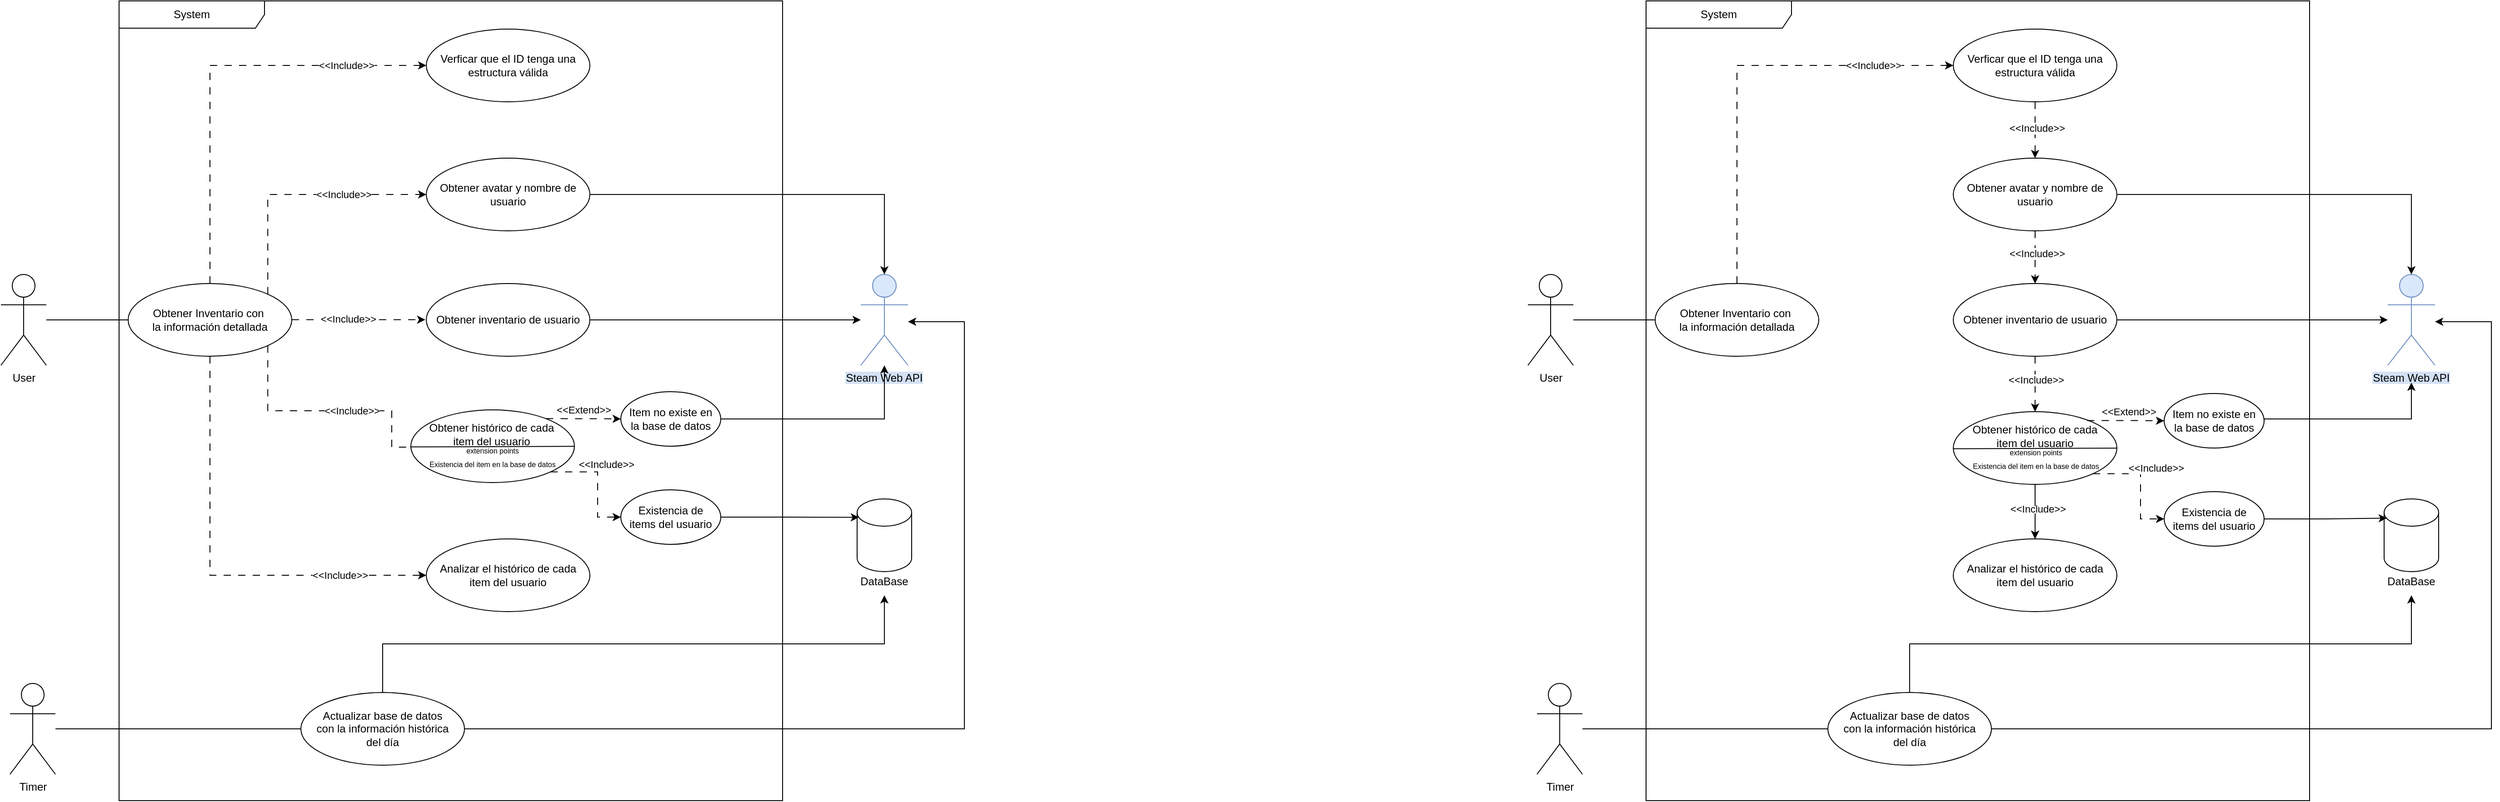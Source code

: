 <mxfile version="23.0.2" type="device">
  <diagram name="Página-1" id="O4SzbeYqF_dsidnGeP0h">
    <mxGraphModel dx="4097" dy="2411" grid="1" gridSize="10" guides="1" tooltips="1" connect="1" arrows="1" fold="1" page="1" pageScale="1" pageWidth="3300" pageHeight="4681" math="0" shadow="0">
      <root>
        <mxCell id="0" />
        <mxCell id="1" parent="0" />
        <mxCell id="Tuf3w9KI-8NGBiQlnfSO-70" style="edgeStyle=orthogonalEdgeStyle;rounded=0;orthogonalLoop=1;jettySize=auto;html=1;endArrow=none;endFill=0;" parent="1" source="Tuf3w9KI-8NGBiQlnfSO-1" target="Tuf3w9KI-8NGBiQlnfSO-4" edge="1">
          <mxGeometry relative="1" as="geometry" />
        </mxCell>
        <mxCell id="Tuf3w9KI-8NGBiQlnfSO-1" value="User" style="shape=umlActor;verticalLabelPosition=bottom;verticalAlign=top;html=1;outlineConnect=0;" parent="1" vertex="1">
          <mxGeometry x="70" y="381" width="50" height="100" as="geometry" />
        </mxCell>
        <mxCell id="Tuf3w9KI-8NGBiQlnfSO-29" value="&amp;lt;&amp;lt;Include&amp;gt;&amp;gt;" style="edgeStyle=orthogonalEdgeStyle;rounded=0;orthogonalLoop=1;jettySize=auto;html=1;exitX=1;exitY=0;exitDx=0;exitDy=0;entryX=0;entryY=0.5;entryDx=0;entryDy=0;dashed=1;dashPattern=8 8;" parent="1" source="Tuf3w9KI-8NGBiQlnfSO-4" target="Tuf3w9KI-8NGBiQlnfSO-15" edge="1">
          <mxGeometry x="0.358" relative="1" as="geometry">
            <Array as="points">
              <mxPoint x="364" y="293" />
            </Array>
            <mxPoint as="offset" />
          </mxGeometry>
        </mxCell>
        <mxCell id="Tuf3w9KI-8NGBiQlnfSO-31" style="edgeStyle=orthogonalEdgeStyle;rounded=0;orthogonalLoop=1;jettySize=auto;html=1;exitX=1;exitY=1;exitDx=0;exitDy=0;entryX=0;entryY=0.5;entryDx=0;entryDy=0;dashed=1;dashPattern=8 8;" parent="1" source="Tuf3w9KI-8NGBiQlnfSO-4" edge="1">
          <mxGeometry relative="1" as="geometry">
            <Array as="points">
              <mxPoint x="364" y="531" />
              <mxPoint x="500" y="531" />
              <mxPoint x="500" y="571" />
            </Array>
            <mxPoint x="538" y="571" as="targetPoint" />
          </mxGeometry>
        </mxCell>
        <mxCell id="Tuf3w9KI-8NGBiQlnfSO-32" value="&amp;lt;&amp;lt;Include&amp;gt;&amp;gt;" style="edgeLabel;html=1;align=center;verticalAlign=middle;resizable=0;points=[];" parent="Tuf3w9KI-8NGBiQlnfSO-31" vertex="1" connectable="0">
          <mxGeometry x="-0.129" y="-2" relative="1" as="geometry">
            <mxPoint x="39" y="-2" as="offset" />
          </mxGeometry>
        </mxCell>
        <mxCell id="Tuf3w9KI-8NGBiQlnfSO-47" style="edgeStyle=orthogonalEdgeStyle;rounded=0;orthogonalLoop=1;jettySize=auto;html=1;exitX=0.5;exitY=1;exitDx=0;exitDy=0;entryX=0;entryY=0.5;entryDx=0;entryDy=0;dashed=1;dashPattern=8 8;" parent="1" source="Tuf3w9KI-8NGBiQlnfSO-4" target="Tuf3w9KI-8NGBiQlnfSO-46" edge="1">
          <mxGeometry relative="1" as="geometry" />
        </mxCell>
        <mxCell id="Tuf3w9KI-8NGBiQlnfSO-48" value="&amp;lt;&amp;lt;Include&amp;gt;&amp;gt;" style="edgeLabel;html=1;align=center;verticalAlign=middle;resizable=0;points=[];" parent="Tuf3w9KI-8NGBiQlnfSO-47" vertex="1" connectable="0">
          <mxGeometry x="0.455" y="-4" relative="1" as="geometry">
            <mxPoint x="35" y="-4" as="offset" />
          </mxGeometry>
        </mxCell>
        <mxCell id="Tuf3w9KI-8NGBiQlnfSO-71" style="edgeStyle=orthogonalEdgeStyle;rounded=0;orthogonalLoop=1;jettySize=auto;html=1;exitX=0.5;exitY=0;exitDx=0;exitDy=0;entryX=0;entryY=0.5;entryDx=0;entryDy=0;dashed=1;dashPattern=8 8;" parent="1" source="Tuf3w9KI-8NGBiQlnfSO-4" target="Tuf3w9KI-8NGBiQlnfSO-69" edge="1">
          <mxGeometry relative="1" as="geometry" />
        </mxCell>
        <mxCell id="Tuf3w9KI-8NGBiQlnfSO-72" value="&amp;lt;&amp;lt;Include&amp;gt;&amp;gt;" style="edgeLabel;html=1;align=center;verticalAlign=middle;resizable=0;points=[];" parent="Tuf3w9KI-8NGBiQlnfSO-71" vertex="1" connectable="0">
          <mxGeometry x="0.425" y="-1" relative="1" as="geometry">
            <mxPoint x="49" y="-1" as="offset" />
          </mxGeometry>
        </mxCell>
        <mxCell id="Tuf3w9KI-8NGBiQlnfSO-4" value="Obtener Inventario con&amp;nbsp;&lt;br&gt;la información detallada" style="ellipse;whiteSpace=wrap;html=1;" parent="1" vertex="1">
          <mxGeometry x="210" y="391" width="180" height="80" as="geometry" />
        </mxCell>
        <mxCell id="Tuf3w9KI-8NGBiQlnfSO-36" value="" style="edgeStyle=orthogonalEdgeStyle;rounded=0;orthogonalLoop=1;jettySize=auto;html=1;exitX=1;exitY=0.5;exitDx=0;exitDy=0;endArrow=classic;endFill=1;" parent="1" source="Tuf3w9KI-8NGBiQlnfSO-15" target="Tuf3w9KI-8NGBiQlnfSO-20" edge="1">
          <mxGeometry x="-0.299" relative="1" as="geometry">
            <mxPoint as="offset" />
          </mxGeometry>
        </mxCell>
        <mxCell id="Tuf3w9KI-8NGBiQlnfSO-15" value="Obtener avatar y nombre de usuario" style="ellipse;whiteSpace=wrap;align=center;html=1;" parent="1" vertex="1">
          <mxGeometry x="538" y="253" width="180" height="80" as="geometry" />
        </mxCell>
        <mxCell id="Tuf3w9KI-8NGBiQlnfSO-19" value="" style="shape=cylinder3;whiteSpace=wrap;html=1;boundedLbl=1;backgroundOutline=1;size=15;" parent="1" vertex="1">
          <mxGeometry x="1012" y="628" width="60" height="80" as="geometry" />
        </mxCell>
        <mxCell id="Tuf3w9KI-8NGBiQlnfSO-59" style="edgeStyle=orthogonalEdgeStyle;rounded=0;orthogonalLoop=1;jettySize=auto;html=1;exitX=1;exitY=0.5;exitDx=0;exitDy=0;endArrow=classic;endFill=1;" parent="1" source="Tuf3w9KI-8NGBiQlnfSO-50" target="Tuf3w9KI-8NGBiQlnfSO-20" edge="1">
          <mxGeometry relative="1" as="geometry">
            <Array as="points">
              <mxPoint x="1130" y="881" />
              <mxPoint x="1130" y="433" />
            </Array>
          </mxGeometry>
        </mxCell>
        <mxCell id="Tuf3w9KI-8NGBiQlnfSO-20" value="Steam Web API" style="shape=umlActor;verticalLabelPosition=bottom;verticalAlign=top;outlineConnect=0;fillColor=#dae8fc;strokeColor=#6c8ebf;shadow=0;labelBackgroundColor=#D4E1F5;labelBorderColor=none;" parent="1" vertex="1">
          <mxGeometry x="1016" y="381" width="52" height="100" as="geometry" />
        </mxCell>
        <mxCell id="Tuf3w9KI-8NGBiQlnfSO-40" style="edgeStyle=orthogonalEdgeStyle;rounded=0;orthogonalLoop=1;jettySize=auto;html=1;endArrow=classic;endFill=1;" parent="1" source="Tuf3w9KI-8NGBiQlnfSO-21" target="Tuf3w9KI-8NGBiQlnfSO-20" edge="1">
          <mxGeometry relative="1" as="geometry" />
        </mxCell>
        <mxCell id="Tuf3w9KI-8NGBiQlnfSO-21" value="Obtener inventario de usuario" style="ellipse;whiteSpace=wrap;align=center;html=1;" parent="1" vertex="1">
          <mxGeometry x="538" y="391" width="180" height="80" as="geometry" />
        </mxCell>
        <mxCell id="Tuf3w9KI-8NGBiQlnfSO-25" value="DataBase" style="text;html=1;strokeColor=none;fillColor=none;align=center;verticalAlign=middle;whiteSpace=wrap;rounded=0;" parent="1" vertex="1">
          <mxGeometry x="1012" y="704" width="60" height="30" as="geometry" />
        </mxCell>
        <mxCell id="Tuf3w9KI-8NGBiQlnfSO-30" value="&amp;lt;&amp;lt;Include&amp;gt;&amp;gt;" style="edgeStyle=orthogonalEdgeStyle;rounded=0;orthogonalLoop=1;jettySize=auto;html=1;entryX=0.016;entryY=0.344;entryDx=0;entryDy=0;entryPerimeter=0;dashed=1;dashPattern=8 8;" parent="1" edge="1">
          <mxGeometry x="-0.154" y="1" relative="1" as="geometry">
            <mxPoint x="390.004" y="430.78" as="sourcePoint" />
            <mxPoint x="536.89" y="430.78" as="targetPoint" />
            <mxPoint as="offset" />
          </mxGeometry>
        </mxCell>
        <mxCell id="Tuf3w9KI-8NGBiQlnfSO-46" value="Analizar el histórico de cada &lt;br&gt;item del usuario" style="ellipse;align=center;whiteSpace=wrap;html=1;" parent="1" vertex="1">
          <mxGeometry x="538" y="672" width="180" height="80" as="geometry" />
        </mxCell>
        <mxCell id="Tuf3w9KI-8NGBiQlnfSO-52" style="rounded=0;orthogonalLoop=1;jettySize=auto;html=1;entryX=0;entryY=0.5;entryDx=0;entryDy=0;edgeStyle=orthogonalEdgeStyle;endArrow=none;endFill=0;" parent="1" source="Tuf3w9KI-8NGBiQlnfSO-49" target="Tuf3w9KI-8NGBiQlnfSO-50" edge="1">
          <mxGeometry relative="1" as="geometry" />
        </mxCell>
        <mxCell id="Tuf3w9KI-8NGBiQlnfSO-49" value="Timer" style="shape=umlActor;verticalLabelPosition=bottom;verticalAlign=top;html=1;outlineConnect=0;" parent="1" vertex="1">
          <mxGeometry x="80" y="831" width="50" height="100" as="geometry" />
        </mxCell>
        <mxCell id="Tuf3w9KI-8NGBiQlnfSO-73" style="edgeStyle=orthogonalEdgeStyle;rounded=0;orthogonalLoop=1;jettySize=auto;html=1;exitX=0.5;exitY=0;exitDx=0;exitDy=0;entryX=0.5;entryY=1;entryDx=0;entryDy=0;endArrow=classic;endFill=1;" parent="1" source="Tuf3w9KI-8NGBiQlnfSO-50" target="Tuf3w9KI-8NGBiQlnfSO-25" edge="1">
          <mxGeometry relative="1" as="geometry" />
        </mxCell>
        <mxCell id="Tuf3w9KI-8NGBiQlnfSO-69" value="Verficar que el ID tenga una estructura válida" style="ellipse;whiteSpace=wrap;align=center;html=1;" parent="1" vertex="1">
          <mxGeometry x="538" y="111" width="180" height="80" as="geometry" />
        </mxCell>
        <mxCell id="Tuf3w9KI-8NGBiQlnfSO-74" value="System" style="shape=umlFrame;whiteSpace=wrap;html=1;pointerEvents=0;recursiveResize=0;container=1;collapsible=0;width=160;" parent="1" vertex="1">
          <mxGeometry x="200" y="80" width="730" height="880" as="geometry" />
        </mxCell>
        <mxCell id="Tuf3w9KI-8NGBiQlnfSO-50" value="Actualizar base de datos &lt;br&gt;con la información histórica &lt;br&gt;del día" style="ellipse;align=center;whiteSpace=wrap;html=1;" parent="Tuf3w9KI-8NGBiQlnfSO-74" vertex="1">
          <mxGeometry x="200" y="761" width="180" height="80" as="geometry" />
        </mxCell>
        <mxCell id="FI-Qps5kKFSWfcYzK0gY-32" value="" style="ellipse;whiteSpace=wrap;align=center;html=1;" parent="Tuf3w9KI-8NGBiQlnfSO-74" vertex="1">
          <mxGeometry x="321" y="450" width="180" height="80" as="geometry" />
        </mxCell>
        <mxCell id="FI-Qps5kKFSWfcYzK0gY-33" value="Item no existe en &lt;br&gt;la base de datos" style="ellipse;whiteSpace=wrap;html=1;" parent="Tuf3w9KI-8NGBiQlnfSO-74" vertex="1">
          <mxGeometry x="552" y="430" width="110" height="60" as="geometry" />
        </mxCell>
        <mxCell id="FI-Qps5kKFSWfcYzK0gY-34" value="Existencia de&lt;br&gt;items del usuario" style="ellipse;whiteSpace=wrap;html=1;" parent="Tuf3w9KI-8NGBiQlnfSO-74" vertex="1">
          <mxGeometry x="552" y="538" width="110" height="60" as="geometry" />
        </mxCell>
        <mxCell id="FI-Qps5kKFSWfcYzK0gY-28" style="edgeStyle=orthogonalEdgeStyle;rounded=0;orthogonalLoop=1;jettySize=auto;html=1;exitX=1;exitY=1;exitDx=0;exitDy=0;entryX=0;entryY=0.5;entryDx=0;entryDy=0;dashed=1;dashPattern=8 8;" parent="Tuf3w9KI-8NGBiQlnfSO-74" source="FI-Qps5kKFSWfcYzK0gY-32" target="FI-Qps5kKFSWfcYzK0gY-34" edge="1">
          <mxGeometry relative="1" as="geometry" />
        </mxCell>
        <mxCell id="FI-Qps5kKFSWfcYzK0gY-29" value="&amp;lt;&amp;lt;Include&amp;gt;&amp;gt;" style="edgeLabel;html=1;align=center;verticalAlign=middle;resizable=0;points=[];" parent="FI-Qps5kKFSWfcYzK0gY-28" vertex="1" connectable="0">
          <mxGeometry x="-0.298" y="-3" relative="1" as="geometry">
            <mxPoint x="17" y="-12" as="offset" />
          </mxGeometry>
        </mxCell>
        <mxCell id="FI-Qps5kKFSWfcYzK0gY-35" value="&lt;font style=&quot;font-size: 8px;&quot;&gt;extension points&lt;br&gt;Existencia del item en la base de datos&lt;/font&gt;" style="text;html=1;strokeColor=none;fillColor=none;align=center;verticalAlign=middle;whiteSpace=wrap;rounded=0;" parent="Tuf3w9KI-8NGBiQlnfSO-74" vertex="1">
          <mxGeometry x="334" y="489" width="154" height="24" as="geometry" />
        </mxCell>
        <mxCell id="FI-Qps5kKFSWfcYzK0gY-36" value="" style="endArrow=none;html=1;rounded=0;exitX=0.002;exitY=0.522;exitDx=0;exitDy=0;exitPerimeter=0;entryX=1.001;entryY=0.502;entryDx=0;entryDy=0;entryPerimeter=0;" parent="Tuf3w9KI-8NGBiQlnfSO-74" target="FI-Qps5kKFSWfcYzK0gY-32" edge="1">
          <mxGeometry width="50" height="50" relative="1" as="geometry">
            <mxPoint x="320.36" y="490.76" as="sourcePoint" />
            <mxPoint x="500.54" y="490.44" as="targetPoint" />
          </mxGeometry>
        </mxCell>
        <mxCell id="FI-Qps5kKFSWfcYzK0gY-37" value="Obtener histórico de cada item del usuario" style="text;html=1;strokeColor=none;fillColor=none;align=center;verticalAlign=middle;whiteSpace=wrap;rounded=0;" parent="Tuf3w9KI-8NGBiQlnfSO-74" vertex="1">
          <mxGeometry x="340" y="462" width="140" height="30" as="geometry" />
        </mxCell>
        <mxCell id="FI-Qps5kKFSWfcYzK0gY-44" style="edgeStyle=orthogonalEdgeStyle;rounded=0;orthogonalLoop=1;jettySize=auto;html=1;exitX=0.826;exitY=0.121;exitDx=0;exitDy=0;entryX=0;entryY=0.5;entryDx=0;entryDy=0;exitPerimeter=0;dashed=1;dashPattern=8 8;" parent="Tuf3w9KI-8NGBiQlnfSO-74" source="FI-Qps5kKFSWfcYzK0gY-32" target="FI-Qps5kKFSWfcYzK0gY-33" edge="1">
          <mxGeometry relative="1" as="geometry" />
        </mxCell>
        <mxCell id="FI-Qps5kKFSWfcYzK0gY-47" value="&amp;lt;&amp;lt;Extend&amp;gt;&amp;gt;" style="edgeLabel;html=1;align=center;verticalAlign=middle;resizable=0;points=[];" parent="FI-Qps5kKFSWfcYzK0gY-44" vertex="1" connectable="0">
          <mxGeometry x="0.455" y="2" relative="1" as="geometry">
            <mxPoint x="-19" y="-8" as="offset" />
          </mxGeometry>
        </mxCell>
        <mxCell id="Tuf3w9KI-8NGBiQlnfSO-83" style="edgeStyle=orthogonalEdgeStyle;rounded=0;orthogonalLoop=1;jettySize=auto;html=1;endArrow=none;endFill=0;" parent="1" source="Tuf3w9KI-8NGBiQlnfSO-84" target="Tuf3w9KI-8NGBiQlnfSO-92" edge="1">
          <mxGeometry relative="1" as="geometry" />
        </mxCell>
        <mxCell id="Tuf3w9KI-8NGBiQlnfSO-84" value="User" style="shape=umlActor;verticalLabelPosition=bottom;verticalAlign=top;html=1;outlineConnect=0;" parent="1" vertex="1">
          <mxGeometry x="1750" y="381" width="50" height="100" as="geometry" />
        </mxCell>
        <mxCell id="Tuf3w9KI-8NGBiQlnfSO-90" style="edgeStyle=orthogonalEdgeStyle;rounded=0;orthogonalLoop=1;jettySize=auto;html=1;exitX=0.5;exitY=0;exitDx=0;exitDy=0;entryX=0;entryY=0.5;entryDx=0;entryDy=0;dashed=1;dashPattern=8 8;" parent="1" source="Tuf3w9KI-8NGBiQlnfSO-92" target="Tuf3w9KI-8NGBiQlnfSO-109" edge="1">
          <mxGeometry relative="1" as="geometry" />
        </mxCell>
        <mxCell id="Tuf3w9KI-8NGBiQlnfSO-91" value="&amp;lt;&amp;lt;Include&amp;gt;&amp;gt;" style="edgeLabel;html=1;align=center;verticalAlign=middle;resizable=0;points=[];" parent="Tuf3w9KI-8NGBiQlnfSO-90" vertex="1" connectable="0">
          <mxGeometry x="0.425" y="-1" relative="1" as="geometry">
            <mxPoint x="49" y="-1" as="offset" />
          </mxGeometry>
        </mxCell>
        <mxCell id="Tuf3w9KI-8NGBiQlnfSO-92" value="Obtener Inventario con&amp;nbsp;&lt;br&gt;la información detallada" style="ellipse;whiteSpace=wrap;html=1;" parent="1" vertex="1">
          <mxGeometry x="1890" y="391" width="180" height="80" as="geometry" />
        </mxCell>
        <mxCell id="Tuf3w9KI-8NGBiQlnfSO-93" value="" style="edgeStyle=orthogonalEdgeStyle;rounded=0;orthogonalLoop=1;jettySize=auto;html=1;exitX=1;exitY=0.5;exitDx=0;exitDy=0;endArrow=classic;endFill=1;" parent="1" source="Tuf3w9KI-8NGBiQlnfSO-94" target="Tuf3w9KI-8NGBiQlnfSO-98" edge="1">
          <mxGeometry x="-0.299" relative="1" as="geometry">
            <mxPoint as="offset" />
          </mxGeometry>
        </mxCell>
        <mxCell id="Tuf3w9KI-8NGBiQlnfSO-116" style="edgeStyle=orthogonalEdgeStyle;rounded=0;orthogonalLoop=1;jettySize=auto;html=1;exitX=0.5;exitY=1;exitDx=0;exitDy=0;dashed=1;dashPattern=8 8;" parent="1" source="Tuf3w9KI-8NGBiQlnfSO-94" target="Tuf3w9KI-8NGBiQlnfSO-100" edge="1">
          <mxGeometry relative="1" as="geometry" />
        </mxCell>
        <mxCell id="Tuf3w9KI-8NGBiQlnfSO-120" value="&amp;lt;&amp;lt;Include&amp;gt;&amp;gt;" style="edgeLabel;html=1;align=center;verticalAlign=middle;resizable=0;points=[];" parent="Tuf3w9KI-8NGBiQlnfSO-116" vertex="1" connectable="0">
          <mxGeometry x="-0.201" y="-2" relative="1" as="geometry">
            <mxPoint x="4" y="2" as="offset" />
          </mxGeometry>
        </mxCell>
        <mxCell id="Tuf3w9KI-8NGBiQlnfSO-94" value="Obtener avatar y nombre de usuario" style="ellipse;whiteSpace=wrap;align=center;html=1;" parent="1" vertex="1">
          <mxGeometry x="2218" y="253" width="180" height="80" as="geometry" />
        </mxCell>
        <mxCell id="Tuf3w9KI-8NGBiQlnfSO-95" value="" style="shape=cylinder3;whiteSpace=wrap;html=1;boundedLbl=1;backgroundOutline=1;size=15;" parent="1" vertex="1">
          <mxGeometry x="2692" y="628" width="60" height="80" as="geometry" />
        </mxCell>
        <mxCell id="Tuf3w9KI-8NGBiQlnfSO-96" style="edgeStyle=orthogonalEdgeStyle;rounded=0;orthogonalLoop=1;jettySize=auto;html=1;exitX=1;exitY=0.5;exitDx=0;exitDy=0;endArrow=classic;endFill=1;" parent="1" source="Tuf3w9KI-8NGBiQlnfSO-111" target="Tuf3w9KI-8NGBiQlnfSO-98" edge="1">
          <mxGeometry relative="1" as="geometry">
            <Array as="points">
              <mxPoint x="2810" y="881" />
              <mxPoint x="2810" y="433" />
            </Array>
          </mxGeometry>
        </mxCell>
        <mxCell id="Tuf3w9KI-8NGBiQlnfSO-98" value="Steam Web API" style="shape=umlActor;verticalLabelPosition=bottom;verticalAlign=top;outlineConnect=0;fillColor=#dae8fc;strokeColor=#6c8ebf;shadow=0;labelBackgroundColor=#D4E1F5;labelBorderColor=none;" parent="1" vertex="1">
          <mxGeometry x="2696" y="381" width="52" height="100" as="geometry" />
        </mxCell>
        <mxCell id="Tuf3w9KI-8NGBiQlnfSO-99" style="edgeStyle=orthogonalEdgeStyle;rounded=0;orthogonalLoop=1;jettySize=auto;html=1;endArrow=classic;endFill=1;" parent="1" source="Tuf3w9KI-8NGBiQlnfSO-100" target="Tuf3w9KI-8NGBiQlnfSO-98" edge="1">
          <mxGeometry relative="1" as="geometry" />
        </mxCell>
        <mxCell id="Tuf3w9KI-8NGBiQlnfSO-117" style="edgeStyle=orthogonalEdgeStyle;rounded=0;orthogonalLoop=1;jettySize=auto;html=1;exitX=0.5;exitY=1;exitDx=0;exitDy=0;dashed=1;dashPattern=8 8;" parent="1" source="Tuf3w9KI-8NGBiQlnfSO-100" target="Tuf3w9KI-8NGBiQlnfSO-102" edge="1">
          <mxGeometry relative="1" as="geometry" />
        </mxCell>
        <mxCell id="Tuf3w9KI-8NGBiQlnfSO-121" value="&amp;lt;&amp;lt;Include&amp;gt;&amp;gt;" style="edgeLabel;html=1;align=center;verticalAlign=middle;resizable=0;points=[];" parent="Tuf3w9KI-8NGBiQlnfSO-117" vertex="1" connectable="0">
          <mxGeometry x="-0.411" relative="1" as="geometry">
            <mxPoint x="1" y="8" as="offset" />
          </mxGeometry>
        </mxCell>
        <mxCell id="Tuf3w9KI-8NGBiQlnfSO-100" value="Obtener inventario de usuario" style="ellipse;whiteSpace=wrap;align=center;html=1;" parent="1" vertex="1">
          <mxGeometry x="2218" y="391" width="180" height="80" as="geometry" />
        </mxCell>
        <mxCell id="Tuf3w9KI-8NGBiQlnfSO-118" style="edgeStyle=orthogonalEdgeStyle;rounded=0;orthogonalLoop=1;jettySize=auto;html=1;exitX=0.5;exitY=1;exitDx=0;exitDy=0;" parent="1" source="Tuf3w9KI-8NGBiQlnfSO-102" target="Tuf3w9KI-8NGBiQlnfSO-105" edge="1">
          <mxGeometry relative="1" as="geometry" />
        </mxCell>
        <mxCell id="Tuf3w9KI-8NGBiQlnfSO-122" value="&amp;lt;&amp;lt;Include&amp;gt;&amp;gt;" style="edgeLabel;html=1;align=center;verticalAlign=middle;resizable=0;points=[];" parent="Tuf3w9KI-8NGBiQlnfSO-118" vertex="1" connectable="0">
          <mxGeometry x="-0.12" y="3" relative="1" as="geometry">
            <mxPoint as="offset" />
          </mxGeometry>
        </mxCell>
        <mxCell id="Tuf3w9KI-8NGBiQlnfSO-123" value="" style="edgeStyle=orthogonalEdgeStyle;rounded=0;orthogonalLoop=1;jettySize=auto;html=1;dashed=1;dashPattern=8 8;" parent="1" source="Tuf3w9KI-8NGBiQlnfSO-102" target="Tuf3w9KI-8NGBiQlnfSO-105" edge="1">
          <mxGeometry relative="1" as="geometry" />
        </mxCell>
        <mxCell id="FI-Qps5kKFSWfcYzK0gY-17" style="edgeStyle=orthogonalEdgeStyle;rounded=0;orthogonalLoop=1;jettySize=auto;html=1;exitX=1;exitY=1;exitDx=0;exitDy=0;entryX=0;entryY=0.5;entryDx=0;entryDy=0;dashed=1;dashPattern=8 8;" parent="1" source="Tuf3w9KI-8NGBiQlnfSO-102" target="FI-Qps5kKFSWfcYzK0gY-3" edge="1">
          <mxGeometry relative="1" as="geometry" />
        </mxCell>
        <mxCell id="FI-Qps5kKFSWfcYzK0gY-21" value="&amp;lt;&amp;lt;Include&amp;gt;&amp;gt;" style="edgeLabel;html=1;align=center;verticalAlign=middle;resizable=0;points=[];" parent="FI-Qps5kKFSWfcYzK0gY-17" vertex="1" connectable="0">
          <mxGeometry x="-0.298" y="-3" relative="1" as="geometry">
            <mxPoint x="24" y="-10" as="offset" />
          </mxGeometry>
        </mxCell>
        <mxCell id="Tuf3w9KI-8NGBiQlnfSO-102" value="" style="ellipse;whiteSpace=wrap;align=center;html=1;" parent="1" vertex="1">
          <mxGeometry x="2218" y="532" width="180" height="80" as="geometry" />
        </mxCell>
        <mxCell id="Tuf3w9KI-8NGBiQlnfSO-103" value="DataBase" style="text;html=1;strokeColor=none;fillColor=none;align=center;verticalAlign=middle;whiteSpace=wrap;rounded=0;" parent="1" vertex="1">
          <mxGeometry x="2692" y="704" width="60" height="30" as="geometry" />
        </mxCell>
        <mxCell id="Tuf3w9KI-8NGBiQlnfSO-105" value="Analizar el histórico de cada &lt;br&gt;item del usuario" style="ellipse;align=center;whiteSpace=wrap;html=1;" parent="1" vertex="1">
          <mxGeometry x="2218" y="672" width="180" height="80" as="geometry" />
        </mxCell>
        <mxCell id="Tuf3w9KI-8NGBiQlnfSO-106" style="rounded=0;orthogonalLoop=1;jettySize=auto;html=1;entryX=0;entryY=0.5;entryDx=0;entryDy=0;edgeStyle=orthogonalEdgeStyle;endArrow=none;endFill=0;" parent="1" source="Tuf3w9KI-8NGBiQlnfSO-107" target="Tuf3w9KI-8NGBiQlnfSO-111" edge="1">
          <mxGeometry relative="1" as="geometry" />
        </mxCell>
        <mxCell id="Tuf3w9KI-8NGBiQlnfSO-107" value="Timer" style="shape=umlActor;verticalLabelPosition=bottom;verticalAlign=top;html=1;outlineConnect=0;" parent="1" vertex="1">
          <mxGeometry x="1760" y="831" width="50" height="100" as="geometry" />
        </mxCell>
        <mxCell id="Tuf3w9KI-8NGBiQlnfSO-108" style="edgeStyle=orthogonalEdgeStyle;rounded=0;orthogonalLoop=1;jettySize=auto;html=1;exitX=0.5;exitY=0;exitDx=0;exitDy=0;entryX=0.5;entryY=1;entryDx=0;entryDy=0;endArrow=classic;endFill=1;" parent="1" source="Tuf3w9KI-8NGBiQlnfSO-111" target="Tuf3w9KI-8NGBiQlnfSO-103" edge="1">
          <mxGeometry relative="1" as="geometry" />
        </mxCell>
        <mxCell id="Tuf3w9KI-8NGBiQlnfSO-115" style="edgeStyle=orthogonalEdgeStyle;rounded=0;orthogonalLoop=1;jettySize=auto;html=1;exitX=0.5;exitY=1;exitDx=0;exitDy=0;dashed=1;dashPattern=8 8;" parent="1" source="Tuf3w9KI-8NGBiQlnfSO-109" target="Tuf3w9KI-8NGBiQlnfSO-94" edge="1">
          <mxGeometry relative="1" as="geometry" />
        </mxCell>
        <mxCell id="Tuf3w9KI-8NGBiQlnfSO-119" value="&amp;lt;&amp;lt;Include&amp;gt;&amp;gt;" style="edgeLabel;html=1;align=center;verticalAlign=middle;resizable=0;points=[];" parent="Tuf3w9KI-8NGBiQlnfSO-115" vertex="1" connectable="0">
          <mxGeometry x="-0.081" y="2" relative="1" as="geometry">
            <mxPoint as="offset" />
          </mxGeometry>
        </mxCell>
        <mxCell id="Tuf3w9KI-8NGBiQlnfSO-109" value="Verficar que el ID tenga una estructura válida" style="ellipse;whiteSpace=wrap;align=center;html=1;" parent="1" vertex="1">
          <mxGeometry x="2218" y="111" width="180" height="80" as="geometry" />
        </mxCell>
        <mxCell id="Tuf3w9KI-8NGBiQlnfSO-110" value="System" style="shape=umlFrame;whiteSpace=wrap;html=1;pointerEvents=0;recursiveResize=0;container=1;collapsible=0;width=160;" parent="1" vertex="1">
          <mxGeometry x="1880" y="80" width="730" height="880" as="geometry" />
        </mxCell>
        <mxCell id="Tuf3w9KI-8NGBiQlnfSO-111" value="Actualizar base de datos &lt;br&gt;con la información histórica &lt;br&gt;del día" style="ellipse;align=center;whiteSpace=wrap;html=1;" parent="Tuf3w9KI-8NGBiQlnfSO-110" vertex="1">
          <mxGeometry x="200" y="761" width="180" height="80" as="geometry" />
        </mxCell>
        <mxCell id="FI-Qps5kKFSWfcYzK0gY-2" value="Item no existe en &lt;br&gt;la base de datos" style="ellipse;whiteSpace=wrap;html=1;" parent="Tuf3w9KI-8NGBiQlnfSO-110" vertex="1">
          <mxGeometry x="570" y="432" width="110" height="60" as="geometry" />
        </mxCell>
        <mxCell id="FI-Qps5kKFSWfcYzK0gY-3" value="Existencia de&lt;br style=&quot;border-color: var(--border-color);&quot;&gt;items del usuario" style="ellipse;whiteSpace=wrap;html=1;" parent="Tuf3w9KI-8NGBiQlnfSO-110" vertex="1">
          <mxGeometry x="570" y="540" width="110" height="60" as="geometry" />
        </mxCell>
        <mxCell id="FI-Qps5kKFSWfcYzK0gY-11" value="&lt;font style=&quot;font-size: 8px;&quot;&gt;extension points&lt;br&gt;Existencia del item en la base de datos&lt;/font&gt;" style="text;html=1;strokeColor=none;fillColor=none;align=center;verticalAlign=middle;whiteSpace=wrap;rounded=0;" parent="Tuf3w9KI-8NGBiQlnfSO-110" vertex="1">
          <mxGeometry x="352" y="491" width="154" height="24" as="geometry" />
        </mxCell>
        <mxCell id="FI-Qps5kKFSWfcYzK0gY-5" style="edgeStyle=orthogonalEdgeStyle;rounded=0;orthogonalLoop=1;jettySize=auto;html=1;exitX=1;exitY=0.5;exitDx=0;exitDy=0;curved=0;jumpStyle=none;jumpSize=10;" parent="1" source="FI-Qps5kKFSWfcYzK0gY-2" edge="1">
          <mxGeometry relative="1" as="geometry">
            <mxPoint x="2722" y="500" as="targetPoint" />
            <Array as="points">
              <mxPoint x="2722" y="540" />
            </Array>
          </mxGeometry>
        </mxCell>
        <mxCell id="FI-Qps5kKFSWfcYzK0gY-6" style="edgeStyle=orthogonalEdgeStyle;rounded=0;orthogonalLoop=1;jettySize=auto;html=1;exitX=1;exitY=0.5;exitDx=0;exitDy=0;entryX=0.05;entryY=0.265;entryDx=0;entryDy=0;entryPerimeter=0;" parent="1" source="FI-Qps5kKFSWfcYzK0gY-3" target="Tuf3w9KI-8NGBiQlnfSO-95" edge="1">
          <mxGeometry relative="1" as="geometry" />
        </mxCell>
        <mxCell id="FI-Qps5kKFSWfcYzK0gY-7" value="" style="endArrow=none;html=1;rounded=0;exitX=0.002;exitY=0.522;exitDx=0;exitDy=0;exitPerimeter=0;entryX=1.001;entryY=0.502;entryDx=0;entryDy=0;entryPerimeter=0;" parent="1" target="Tuf3w9KI-8NGBiQlnfSO-102" edge="1">
          <mxGeometry width="50" height="50" relative="1" as="geometry">
            <mxPoint x="2218.36" y="572.76" as="sourcePoint" />
            <mxPoint x="2398.54" y="572.44" as="targetPoint" />
          </mxGeometry>
        </mxCell>
        <mxCell id="FI-Qps5kKFSWfcYzK0gY-8" value="Obtener histórico de cada item del usuario" style="text;html=1;strokeColor=none;fillColor=none;align=center;verticalAlign=middle;whiteSpace=wrap;rounded=0;" parent="1" vertex="1">
          <mxGeometry x="2238" y="544" width="140" height="30" as="geometry" />
        </mxCell>
        <mxCell id="FI-Qps5kKFSWfcYzK0gY-38" style="edgeStyle=orthogonalEdgeStyle;rounded=0;orthogonalLoop=1;jettySize=auto;html=1;" parent="1" source="FI-Qps5kKFSWfcYzK0gY-33" target="Tuf3w9KI-8NGBiQlnfSO-20" edge="1">
          <mxGeometry relative="1" as="geometry" />
        </mxCell>
        <mxCell id="FI-Qps5kKFSWfcYzK0gY-39" style="edgeStyle=orthogonalEdgeStyle;rounded=0;orthogonalLoop=1;jettySize=auto;html=1;exitX=1;exitY=0.5;exitDx=0;exitDy=0;entryX=0.033;entryY=0.254;entryDx=0;entryDy=0;entryPerimeter=0;" parent="1" source="FI-Qps5kKFSWfcYzK0gY-34" target="Tuf3w9KI-8NGBiQlnfSO-19" edge="1">
          <mxGeometry relative="1" as="geometry" />
        </mxCell>
        <mxCell id="FI-Qps5kKFSWfcYzK0gY-42" style="edgeStyle=orthogonalEdgeStyle;rounded=0;orthogonalLoop=1;jettySize=auto;html=1;exitX=0.818;exitY=0.122;exitDx=0;exitDy=0;entryX=0;entryY=0.5;entryDx=0;entryDy=0;exitPerimeter=0;dashed=1;dashPattern=8 8;" parent="1" source="Tuf3w9KI-8NGBiQlnfSO-102" target="FI-Qps5kKFSWfcYzK0gY-2" edge="1">
          <mxGeometry relative="1" as="geometry" />
        </mxCell>
        <mxCell id="FI-Qps5kKFSWfcYzK0gY-43" value="&amp;lt;&amp;lt;Extend&amp;gt;&amp;gt;" style="edgeLabel;html=1;align=center;verticalAlign=middle;resizable=0;points=[];" parent="FI-Qps5kKFSWfcYzK0gY-42" vertex="1" connectable="0">
          <mxGeometry x="0.069" y="-2" relative="1" as="geometry">
            <mxPoint y="-12" as="offset" />
          </mxGeometry>
        </mxCell>
      </root>
    </mxGraphModel>
  </diagram>
</mxfile>
